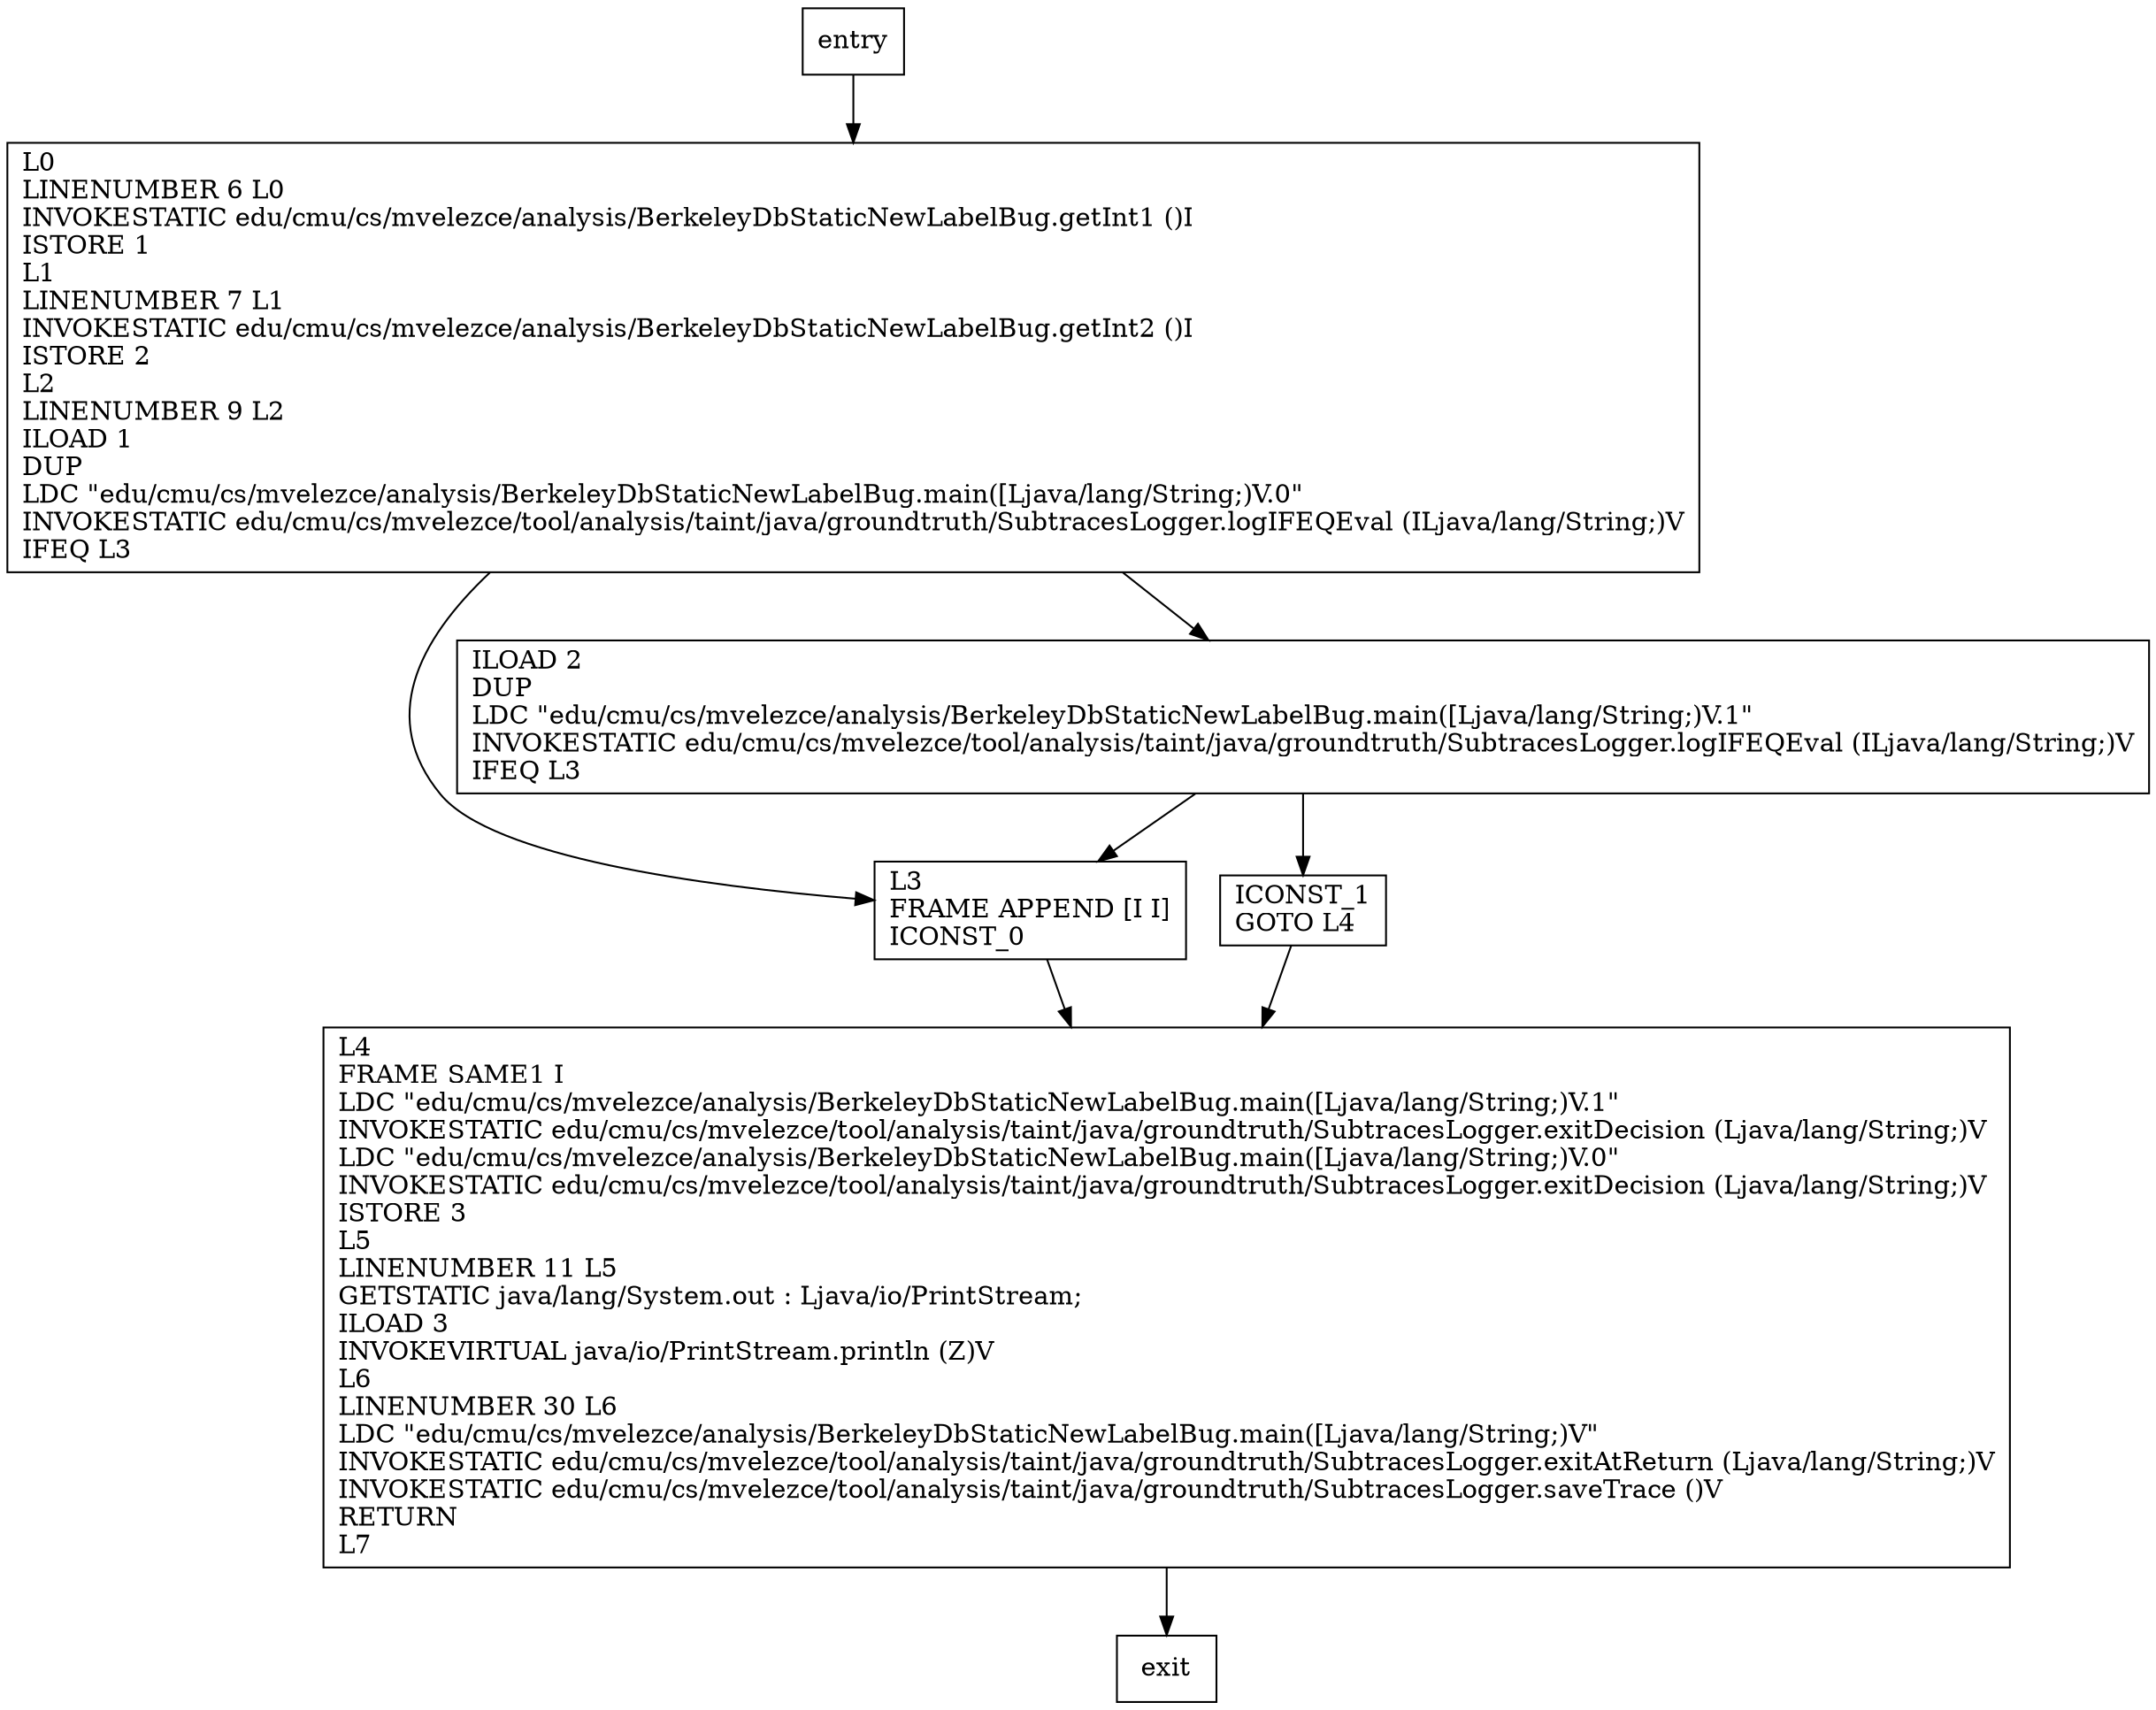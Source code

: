 digraph main {
node [shape=record];
1882950972 [label="L4\lFRAME SAME1 I\lLDC \"edu/cmu/cs/mvelezce/analysis/BerkeleyDbStaticNewLabelBug.main([Ljava/lang/String;)V.1\"\lINVOKESTATIC edu/cmu/cs/mvelezce/tool/analysis/taint/java/groundtruth/SubtracesLogger.exitDecision (Ljava/lang/String;)V\lLDC \"edu/cmu/cs/mvelezce/analysis/BerkeleyDbStaticNewLabelBug.main([Ljava/lang/String;)V.0\"\lINVOKESTATIC edu/cmu/cs/mvelezce/tool/analysis/taint/java/groundtruth/SubtracesLogger.exitDecision (Ljava/lang/String;)V\lISTORE 3\lL5\lLINENUMBER 11 L5\lGETSTATIC java/lang/System.out : Ljava/io/PrintStream;\lILOAD 3\lINVOKEVIRTUAL java/io/PrintStream.println (Z)V\lL6\lLINENUMBER 30 L6\lLDC \"edu/cmu/cs/mvelezce/analysis/BerkeleyDbStaticNewLabelBug.main([Ljava/lang/String;)V\"\lINVOKESTATIC edu/cmu/cs/mvelezce/tool/analysis/taint/java/groundtruth/SubtracesLogger.exitAtReturn (Ljava/lang/String;)V\lINVOKESTATIC edu/cmu/cs/mvelezce/tool/analysis/taint/java/groundtruth/SubtracesLogger.saveTrace ()V\lRETURN\lL7\l"];
42167981 [label="L0\lLINENUMBER 6 L0\lINVOKESTATIC edu/cmu/cs/mvelezce/analysis/BerkeleyDbStaticNewLabelBug.getInt1 ()I\lISTORE 1\lL1\lLINENUMBER 7 L1\lINVOKESTATIC edu/cmu/cs/mvelezce/analysis/BerkeleyDbStaticNewLabelBug.getInt2 ()I\lISTORE 2\lL2\lLINENUMBER 9 L2\lILOAD 1\lDUP\lLDC \"edu/cmu/cs/mvelezce/analysis/BerkeleyDbStaticNewLabelBug.main([Ljava/lang/String;)V.0\"\lINVOKESTATIC edu/cmu/cs/mvelezce/tool/analysis/taint/java/groundtruth/SubtracesLogger.logIFEQEval (ILjava/lang/String;)V\lIFEQ L3\l"];
159190298 [label="L3\lFRAME APPEND [I I]\lICONST_0\l"];
373685161 [label="ILOAD 2\lDUP\lLDC \"edu/cmu/cs/mvelezce/analysis/BerkeleyDbStaticNewLabelBug.main([Ljava/lang/String;)V.1\"\lINVOKESTATIC edu/cmu/cs/mvelezce/tool/analysis/taint/java/groundtruth/SubtracesLogger.logIFEQEval (ILjava/lang/String;)V\lIFEQ L3\l"];
1775526061 [label="ICONST_1\lGOTO L4\l"];
entry;
exit;
entry -> 42167981;
1882950972 -> exit;
42167981 -> 159190298;
42167981 -> 373685161;
159190298 -> 1882950972;
373685161 -> 159190298;
373685161 -> 1775526061;
1775526061 -> 1882950972;
}
